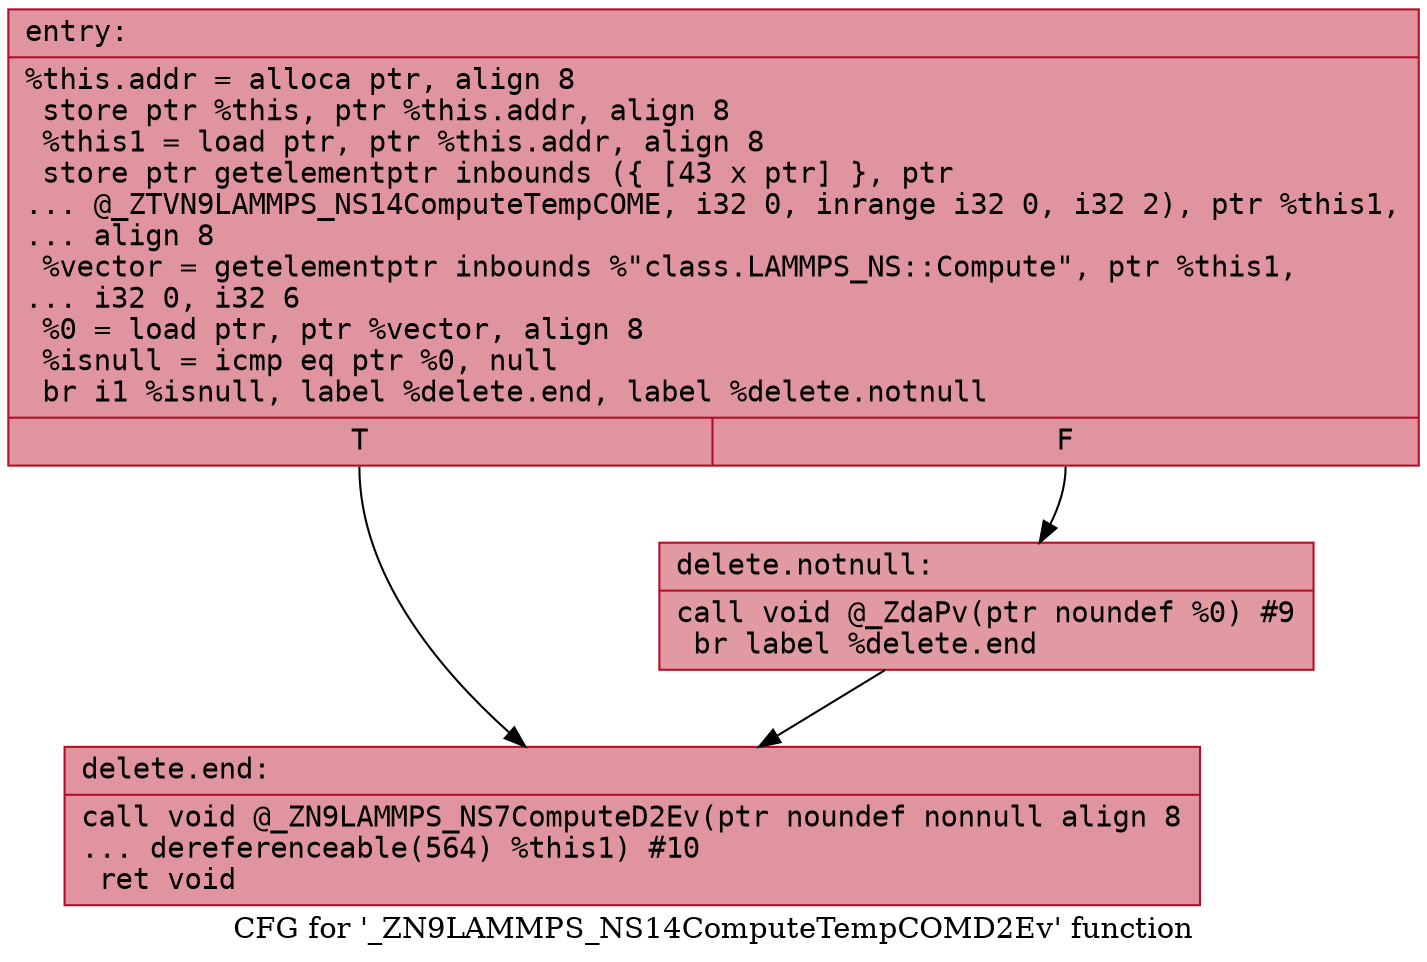 digraph "CFG for '_ZN9LAMMPS_NS14ComputeTempCOMD2Ev' function" {
	label="CFG for '_ZN9LAMMPS_NS14ComputeTempCOMD2Ev' function";

	Node0x56526c45e5e0 [shape=record,color="#b70d28ff", style=filled, fillcolor="#b70d2870" fontname="Courier",label="{entry:\l|  %this.addr = alloca ptr, align 8\l  store ptr %this, ptr %this.addr, align 8\l  %this1 = load ptr, ptr %this.addr, align 8\l  store ptr getelementptr inbounds (\{ [43 x ptr] \}, ptr\l... @_ZTVN9LAMMPS_NS14ComputeTempCOME, i32 0, inrange i32 0, i32 2), ptr %this1,\l... align 8\l  %vector = getelementptr inbounds %\"class.LAMMPS_NS::Compute\", ptr %this1,\l... i32 0, i32 6\l  %0 = load ptr, ptr %vector, align 8\l  %isnull = icmp eq ptr %0, null\l  br i1 %isnull, label %delete.end, label %delete.notnull\l|{<s0>T|<s1>F}}"];
	Node0x56526c45e5e0:s0 -> Node0x56526c465740[tooltip="entry -> delete.end\nProbability 37.50%" ];
	Node0x56526c45e5e0:s1 -> Node0x56526c465790[tooltip="entry -> delete.notnull\nProbability 62.50%" ];
	Node0x56526c465790 [shape=record,color="#b70d28ff", style=filled, fillcolor="#bb1b2c70" fontname="Courier",label="{delete.notnull:\l|  call void @_ZdaPv(ptr noundef %0) #9\l  br label %delete.end\l}"];
	Node0x56526c465790 -> Node0x56526c465740[tooltip="delete.notnull -> delete.end\nProbability 100.00%" ];
	Node0x56526c465740 [shape=record,color="#b70d28ff", style=filled, fillcolor="#b70d2870" fontname="Courier",label="{delete.end:\l|  call void @_ZN9LAMMPS_NS7ComputeD2Ev(ptr noundef nonnull align 8\l... dereferenceable(564) %this1) #10\l  ret void\l}"];
}
